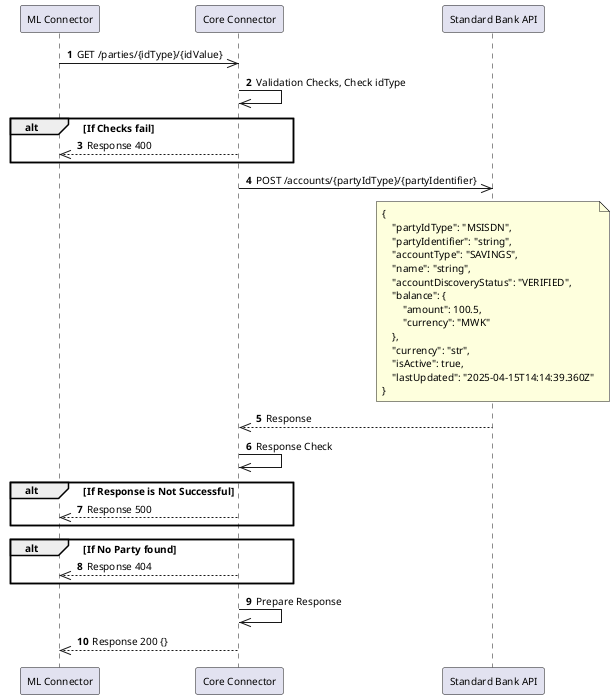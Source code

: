 @startuml name="payee-get-parties"

skinparam defaultFontSize 10
autonumber

participant "ML Connector" as ML
participant "Core Connector" as CC
participant "Standard Bank API" as SBAPI

ML ->> CC: GET /parties/{idType}/{idValue}

CC ->> CC: Validation Checks, Check idType

alt If Checks fail
    CC -->> ML: Response 400
end

CC ->> SBAPI: POST /accounts/{partyIdType}/{partyIdentifier}

note over SBAPI
{
    "partyIdType": "MSISDN",
    "partyIdentifier": "string",
    "accountType": "SAVINGS",
    "name": "string",
    "accountDiscoveryStatus": "VERIFIED",
    "balance": {
        "amount": 100.5,
        "currency": "MWK"
    },
    "currency": "str",
    "isActive": true,
    "lastUpdated": "2025-04-15T14:14:39.360Z"
}
end note
SBAPI -->> CC: Response

CC ->> CC: Response Check

alt If Response is Not Successful
    CC -->> ML: Response 500
end

alt If No Party found
    CC -->> ML: Response 404
end

CC ->> CC: Prepare Response
CC -->> ML: Response 200 {}

@enduml
